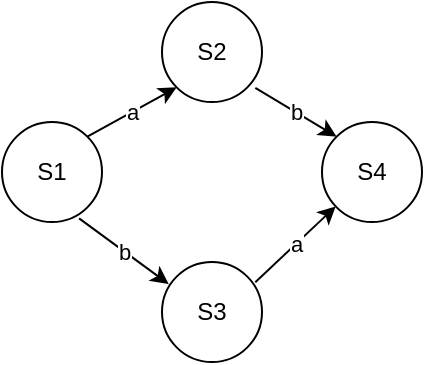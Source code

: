 <mxfile version="10.6.5" type="device"><diagram id="3xVqfW4vbu9f2OTwN6cl" name="Page-1"><mxGraphModel dx="579" dy="359" grid="1" gridSize="10" guides="1" tooltips="1" connect="1" arrows="1" fold="1" page="1" pageScale="1" pageWidth="850" pageHeight="1100" math="0" shadow="0"><root><mxCell id="0"/><mxCell id="1" parent="0"/><mxCell id="eOMa8Q__TpP2jqv91bpG-1" value="S1" style="ellipse;whiteSpace=wrap;html=1;aspect=fixed;" parent="1" vertex="1"><mxGeometry x="280" y="150" width="50" height="50" as="geometry"/></mxCell><mxCell id="eOMa8Q__TpP2jqv91bpG-2" value="S4" style="ellipse;whiteSpace=wrap;html=1;aspect=fixed;" parent="1" vertex="1"><mxGeometry x="440" y="150" width="50" height="50" as="geometry"/></mxCell><mxCell id="eOMa8Q__TpP2jqv91bpG-3" value="S3" style="ellipse;whiteSpace=wrap;html=1;aspect=fixed;" parent="1" vertex="1"><mxGeometry x="360" y="220" width="50" height="50" as="geometry"/></mxCell><mxCell id="eOMa8Q__TpP2jqv91bpG-4" value="a" style="endArrow=classic;html=1;exitX=1;exitY=0;exitDx=0;exitDy=0;fontSize=11;entryX=0;entryY=1;entryDx=0;entryDy=0;" parent="1" source="eOMa8Q__TpP2jqv91bpG-1" target="104NHL-4dUp0_opbItUG-1" edge="1"><mxGeometry width="50" height="50" relative="1" as="geometry"><mxPoint x="200" y="410" as="sourcePoint"/><mxPoint x="250" y="360" as="targetPoint"/></mxGeometry></mxCell><mxCell id="eOMa8Q__TpP2jqv91bpG-5" value="b" style="endArrow=classic;html=1;entryX=0.068;entryY=0.222;entryDx=0;entryDy=0;exitX=0.771;exitY=0.964;exitDx=0;exitDy=0;exitPerimeter=0;entryPerimeter=0;" parent="1" source="eOMa8Q__TpP2jqv91bpG-1" target="eOMa8Q__TpP2jqv91bpG-3" edge="1"><mxGeometry width="50" height="50" relative="1" as="geometry"><mxPoint x="210" y="410" as="sourcePoint"/><mxPoint x="260" y="360" as="targetPoint"/></mxGeometry></mxCell><mxCell id="eOMa8Q__TpP2jqv91bpG-6" value="a" style="endArrow=classic;html=1;exitX=0.933;exitY=0.202;exitDx=0;exitDy=0;exitPerimeter=0;" parent="1" source="eOMa8Q__TpP2jqv91bpG-3" target="eOMa8Q__TpP2jqv91bpG-2" edge="1"><mxGeometry width="50" height="50" relative="1" as="geometry"><mxPoint x="402" y="246" as="sourcePoint"/><mxPoint x="490" y="199" as="targetPoint"/></mxGeometry></mxCell><mxCell id="eOMa8Q__TpP2jqv91bpG-7" value="b" style="endArrow=classic;html=1;entryX=0;entryY=0;entryDx=0;entryDy=0;exitX=0.933;exitY=0.859;exitDx=0;exitDy=0;exitPerimeter=0;" parent="1" source="104NHL-4dUp0_opbItUG-1" target="eOMa8Q__TpP2jqv91bpG-2" edge="1"><mxGeometry width="50" height="50" relative="1" as="geometry"><mxPoint x="200" y="410" as="sourcePoint"/><mxPoint x="250" y="360" as="targetPoint"/></mxGeometry></mxCell><mxCell id="104NHL-4dUp0_opbItUG-1" value="S2" style="ellipse;whiteSpace=wrap;html=1;aspect=fixed;" vertex="1" parent="1"><mxGeometry x="360" y="90" width="50" height="50" as="geometry"/></mxCell></root></mxGraphModel></diagram></mxfile>